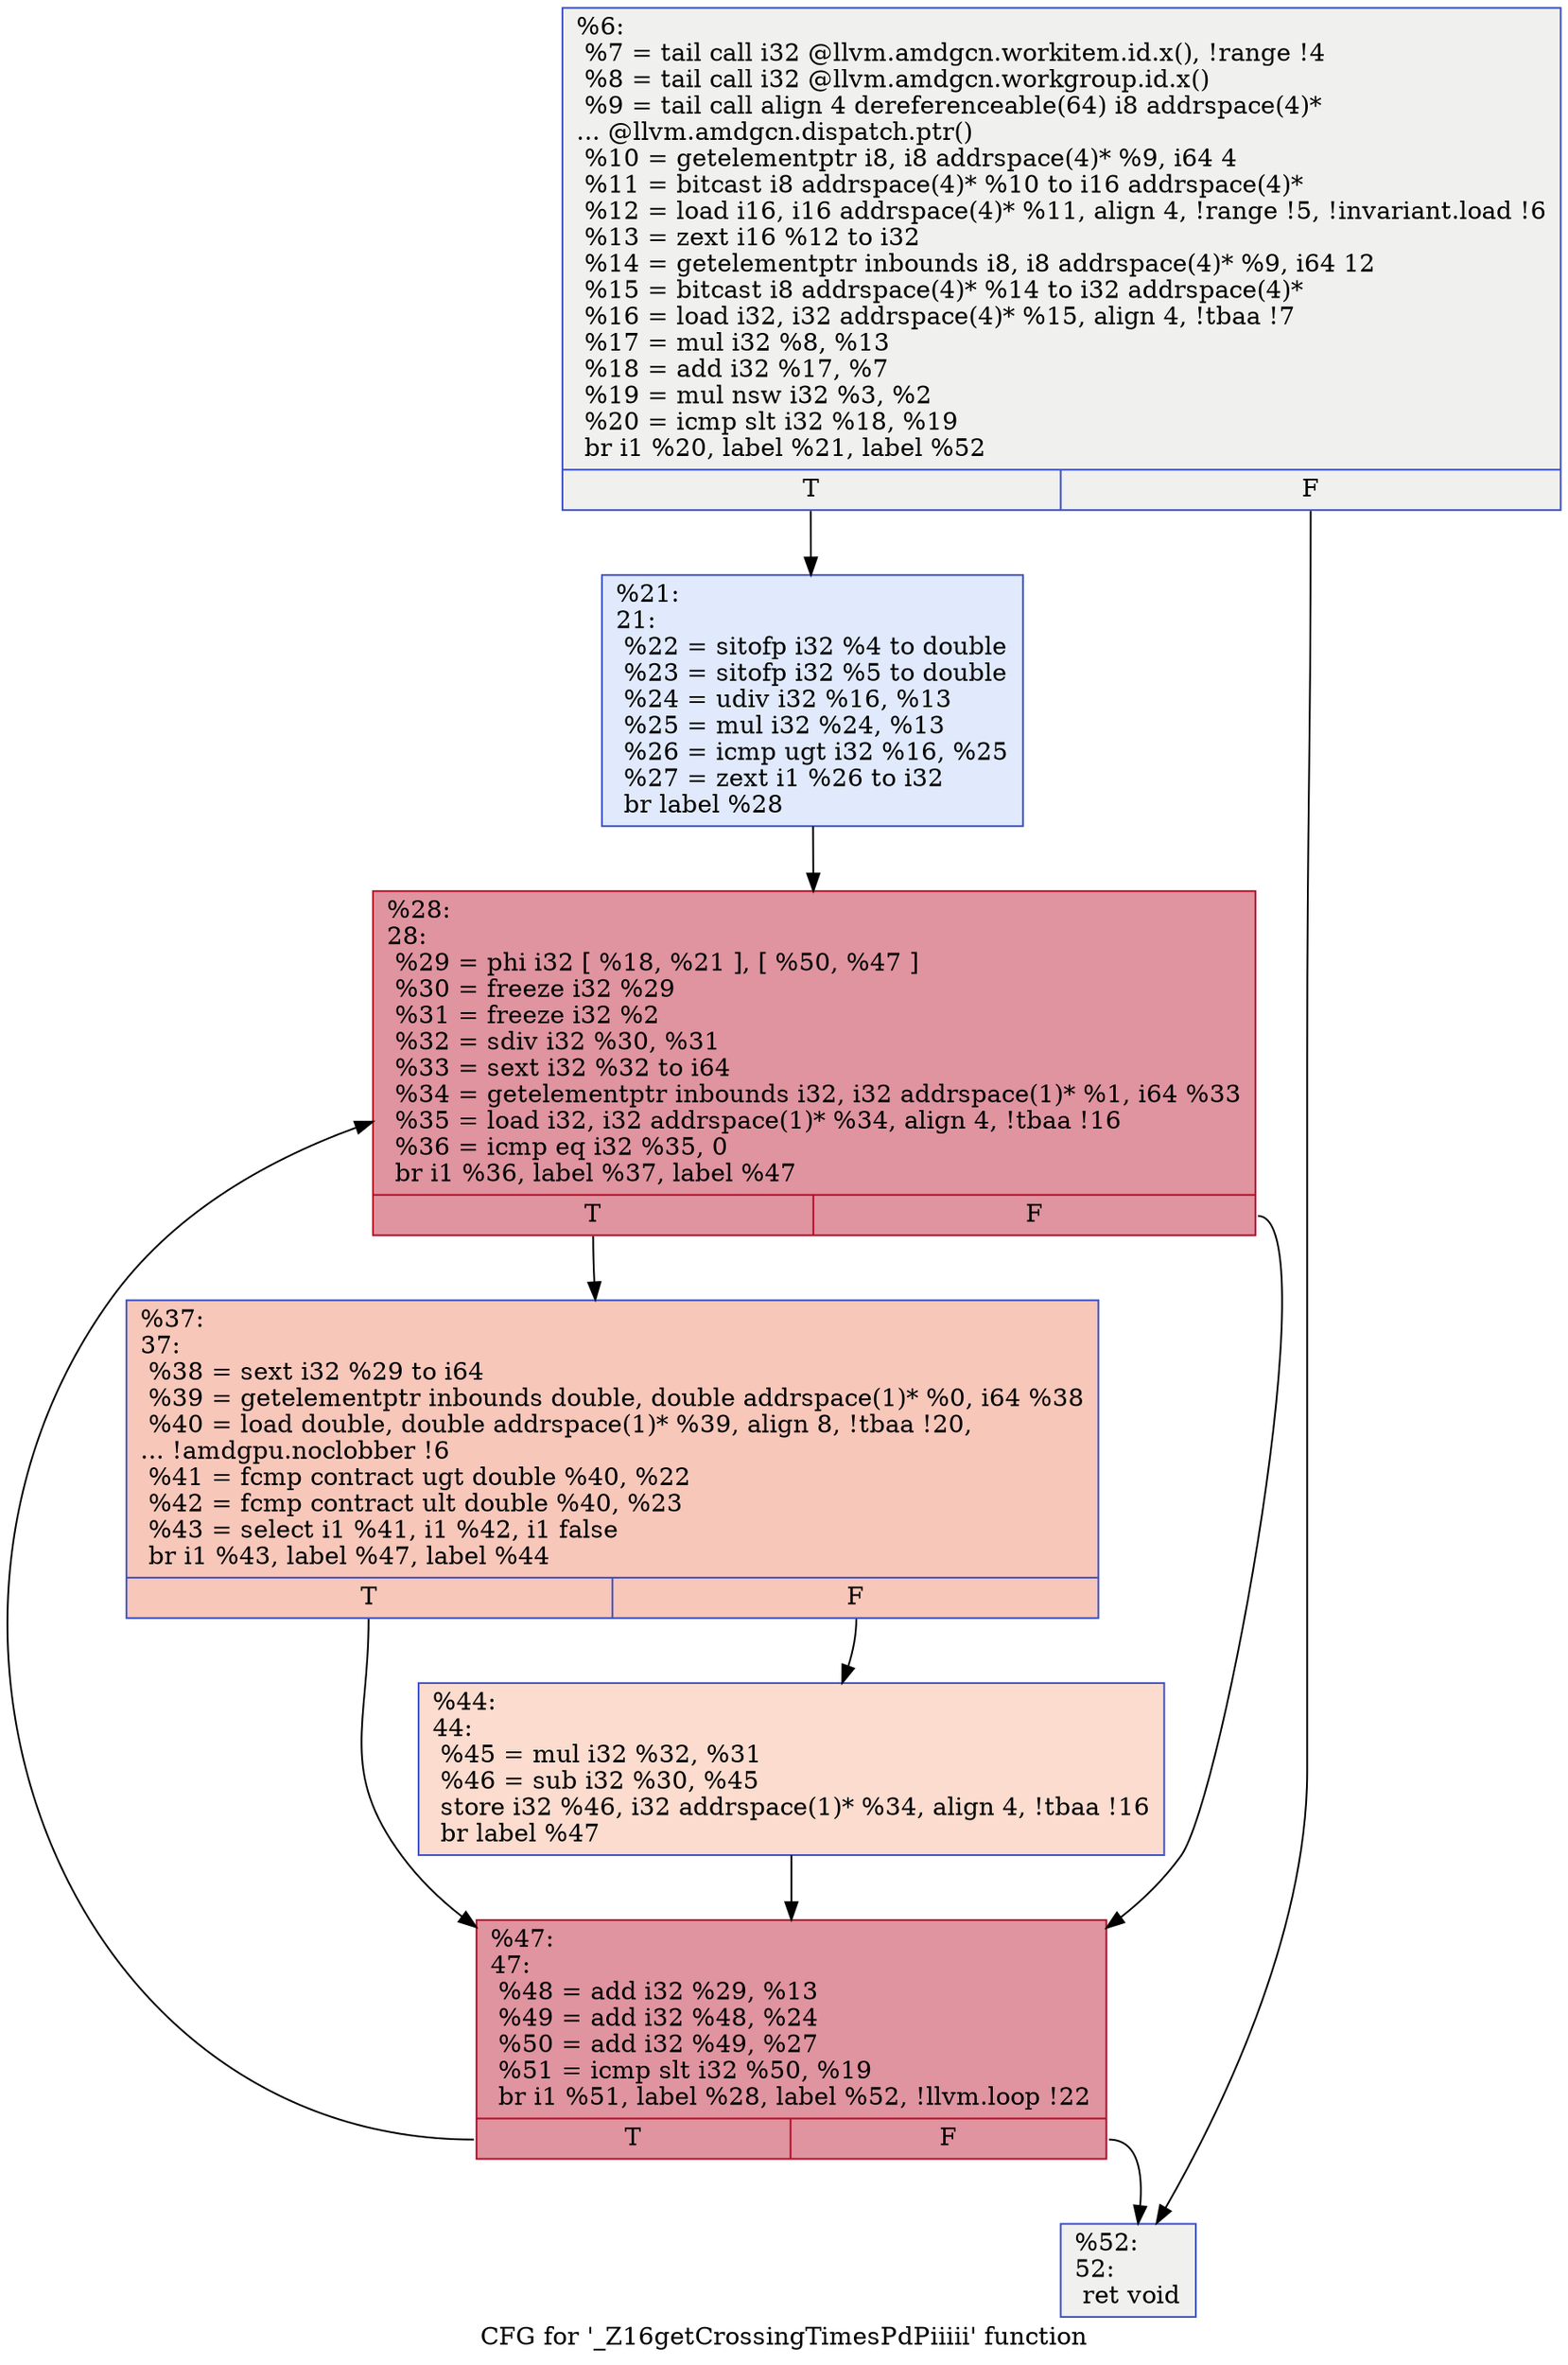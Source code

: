 digraph "CFG for '_Z16getCrossingTimesPdPiiiii' function" {
	label="CFG for '_Z16getCrossingTimesPdPiiiii' function";

	Node0x4799820 [shape=record,color="#3d50c3ff", style=filled, fillcolor="#dedcdb70",label="{%6:\l  %7 = tail call i32 @llvm.amdgcn.workitem.id.x(), !range !4\l  %8 = tail call i32 @llvm.amdgcn.workgroup.id.x()\l  %9 = tail call align 4 dereferenceable(64) i8 addrspace(4)*\l... @llvm.amdgcn.dispatch.ptr()\l  %10 = getelementptr i8, i8 addrspace(4)* %9, i64 4\l  %11 = bitcast i8 addrspace(4)* %10 to i16 addrspace(4)*\l  %12 = load i16, i16 addrspace(4)* %11, align 4, !range !5, !invariant.load !6\l  %13 = zext i16 %12 to i32\l  %14 = getelementptr inbounds i8, i8 addrspace(4)* %9, i64 12\l  %15 = bitcast i8 addrspace(4)* %14 to i32 addrspace(4)*\l  %16 = load i32, i32 addrspace(4)* %15, align 4, !tbaa !7\l  %17 = mul i32 %8, %13\l  %18 = add i32 %17, %7\l  %19 = mul nsw i32 %3, %2\l  %20 = icmp slt i32 %18, %19\l  br i1 %20, label %21, label %52\l|{<s0>T|<s1>F}}"];
	Node0x4799820:s0 -> Node0x479bad0;
	Node0x4799820:s1 -> Node0x479bb60;
	Node0x479bad0 [shape=record,color="#3d50c3ff", style=filled, fillcolor="#b9d0f970",label="{%21:\l21:                                               \l  %22 = sitofp i32 %4 to double\l  %23 = sitofp i32 %5 to double\l  %24 = udiv i32 %16, %13\l  %25 = mul i32 %24, %13\l  %26 = icmp ugt i32 %16, %25\l  %27 = zext i1 %26 to i32\l  br label %28\l}"];
	Node0x479bad0 -> Node0x479bfa0;
	Node0x479bfa0 [shape=record,color="#b70d28ff", style=filled, fillcolor="#b70d2870",label="{%28:\l28:                                               \l  %29 = phi i32 [ %18, %21 ], [ %50, %47 ]\l  %30 = freeze i32 %29\l  %31 = freeze i32 %2\l  %32 = sdiv i32 %30, %31\l  %33 = sext i32 %32 to i64\l  %34 = getelementptr inbounds i32, i32 addrspace(1)* %1, i64 %33\l  %35 = load i32, i32 addrspace(1)* %34, align 4, !tbaa !16\l  %36 = icmp eq i32 %35, 0\l  br i1 %36, label %37, label %47\l|{<s0>T|<s1>F}}"];
	Node0x479bfa0:s0 -> Node0x479c790;
	Node0x479bfa0:s1 -> Node0x479c060;
	Node0x479c790 [shape=record,color="#3d50c3ff", style=filled, fillcolor="#ec7f6370",label="{%37:\l37:                                               \l  %38 = sext i32 %29 to i64\l  %39 = getelementptr inbounds double, double addrspace(1)* %0, i64 %38\l  %40 = load double, double addrspace(1)* %39, align 8, !tbaa !20,\l... !amdgpu.noclobber !6\l  %41 = fcmp contract ugt double %40, %22\l  %42 = fcmp contract ult double %40, %23\l  %43 = select i1 %41, i1 %42, i1 false\l  br i1 %43, label %47, label %44\l|{<s0>T|<s1>F}}"];
	Node0x479c790:s0 -> Node0x479c060;
	Node0x479c790:s1 -> Node0x479d3e0;
	Node0x479d3e0 [shape=record,color="#3d50c3ff", style=filled, fillcolor="#f7af9170",label="{%44:\l44:                                               \l  %45 = mul i32 %32, %31\l  %46 = sub i32 %30, %45\l  store i32 %46, i32 addrspace(1)* %34, align 4, !tbaa !16\l  br label %47\l}"];
	Node0x479d3e0 -> Node0x479c060;
	Node0x479c060 [shape=record,color="#b70d28ff", style=filled, fillcolor="#b70d2870",label="{%47:\l47:                                               \l  %48 = add i32 %29, %13\l  %49 = add i32 %48, %24\l  %50 = add i32 %49, %27\l  %51 = icmp slt i32 %50, %19\l  br i1 %51, label %28, label %52, !llvm.loop !22\l|{<s0>T|<s1>F}}"];
	Node0x479c060:s0 -> Node0x479bfa0;
	Node0x479c060:s1 -> Node0x479bb60;
	Node0x479bb60 [shape=record,color="#3d50c3ff", style=filled, fillcolor="#dedcdb70",label="{%52:\l52:                                               \l  ret void\l}"];
}
